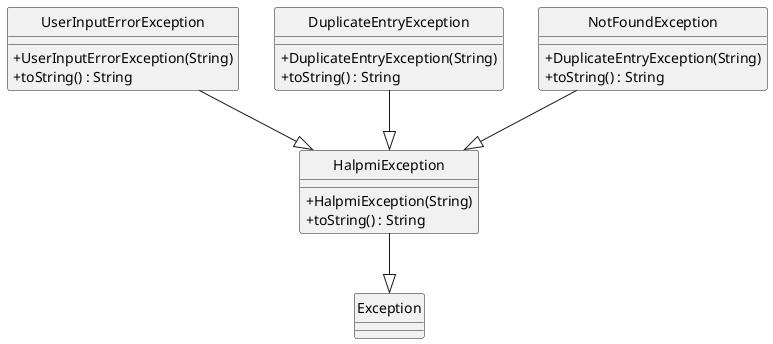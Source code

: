 @startuml
'https://plantuml.com/class-diagram
hide circle

skinparam classAttributeIconSize 0
class UserInputErrorException {
    +UserInputErrorException(String)
    +toString() : String
}
class DuplicateEntryException {
    +DuplicateEntryException(String)
    +toString() : String
 }

class NotFoundException {
    +DuplicateEntryException(String)
    +toString() : String
}

class HalpmiException{
    +HalpmiException(String)
    +toString() : String
}
DuplicateEntryException --|> HalpmiException
UserInputErrorException --|> HalpmiException
NotFoundException --|> HalpmiException

HalpmiException --|> Exception
@enduml